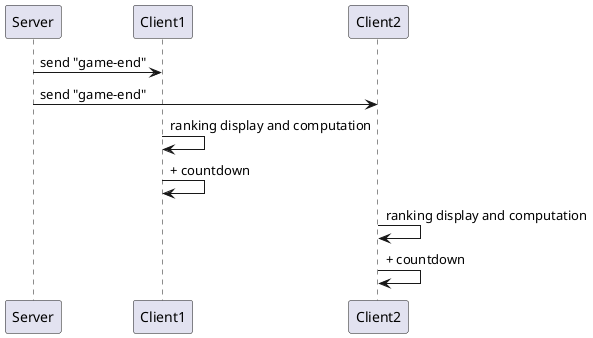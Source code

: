 @startuml end_game_and_ranking_sequence_diagram

Server -> Client1: send "game-end"
Server -> Client2: send "game-end"
Client1 -> Client1: ranking display and computation
Client1 -> Client1: + countdown
Client2 -> Client2: ranking display and computation
Client2 -> Client2: + countdown

@enduml